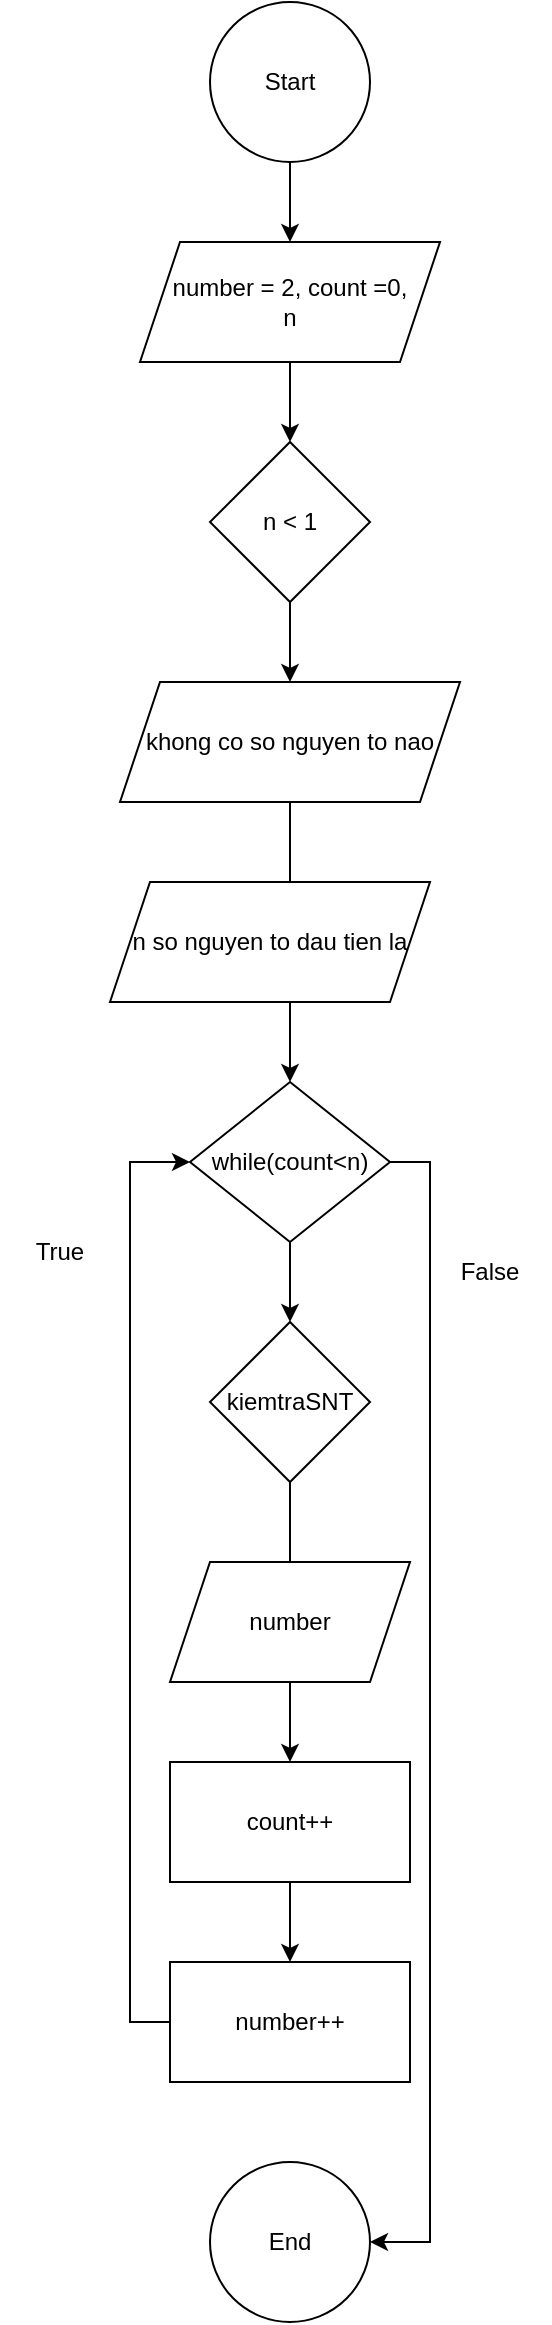 <mxfile version="25.0.3">
  <diagram name="Trang-1" id="XYz5ThSai3l7woocLl6y">
    <mxGraphModel dx="880" dy="468" grid="1" gridSize="10" guides="1" tooltips="1" connect="1" arrows="1" fold="1" page="1" pageScale="1" pageWidth="827" pageHeight="1169" math="0" shadow="0">
      <root>
        <mxCell id="0" />
        <mxCell id="1" parent="0" />
        <mxCell id="cPi2NG6Zsj9aEK77VqmT-1" value="End" style="ellipse;whiteSpace=wrap;html=1;aspect=fixed;" vertex="1" parent="1">
          <mxGeometry x="360" y="1080" width="80" height="80" as="geometry" />
        </mxCell>
        <mxCell id="cPi2NG6Zsj9aEK77VqmT-13" style="edgeStyle=orthogonalEdgeStyle;rounded=0;orthogonalLoop=1;jettySize=auto;html=1;exitX=0.5;exitY=1;exitDx=0;exitDy=0;entryX=0.5;entryY=0;entryDx=0;entryDy=0;" edge="1" parent="1" source="cPi2NG6Zsj9aEK77VqmT-2" target="cPi2NG6Zsj9aEK77VqmT-3">
          <mxGeometry relative="1" as="geometry" />
        </mxCell>
        <mxCell id="cPi2NG6Zsj9aEK77VqmT-2" value="Start" style="ellipse;whiteSpace=wrap;html=1;aspect=fixed;" vertex="1" parent="1">
          <mxGeometry x="360" width="80" height="80" as="geometry" />
        </mxCell>
        <mxCell id="cPi2NG6Zsj9aEK77VqmT-14" style="edgeStyle=orthogonalEdgeStyle;rounded=0;orthogonalLoop=1;jettySize=auto;html=1;exitX=0.5;exitY=1;exitDx=0;exitDy=0;entryX=0.5;entryY=0;entryDx=0;entryDy=0;" edge="1" parent="1" source="cPi2NG6Zsj9aEK77VqmT-3" target="cPi2NG6Zsj9aEK77VqmT-4">
          <mxGeometry relative="1" as="geometry" />
        </mxCell>
        <mxCell id="cPi2NG6Zsj9aEK77VqmT-3" value="number = 2, count =0,&lt;div&gt;n&lt;/div&gt;" style="shape=parallelogram;perimeter=parallelogramPerimeter;whiteSpace=wrap;html=1;fixedSize=1;" vertex="1" parent="1">
          <mxGeometry x="325" y="120" width="150" height="60" as="geometry" />
        </mxCell>
        <mxCell id="cPi2NG6Zsj9aEK77VqmT-15" style="edgeStyle=orthogonalEdgeStyle;rounded=0;orthogonalLoop=1;jettySize=auto;html=1;exitX=0.5;exitY=1;exitDx=0;exitDy=0;entryX=0.5;entryY=0;entryDx=0;entryDy=0;" edge="1" parent="1" source="cPi2NG6Zsj9aEK77VqmT-4" target="cPi2NG6Zsj9aEK77VqmT-5">
          <mxGeometry relative="1" as="geometry" />
        </mxCell>
        <mxCell id="cPi2NG6Zsj9aEK77VqmT-4" value="n &amp;lt; 1" style="rhombus;whiteSpace=wrap;html=1;" vertex="1" parent="1">
          <mxGeometry x="360" y="220" width="80" height="80" as="geometry" />
        </mxCell>
        <mxCell id="cPi2NG6Zsj9aEK77VqmT-16" style="edgeStyle=orthogonalEdgeStyle;rounded=0;orthogonalLoop=1;jettySize=auto;html=1;exitX=0.5;exitY=1;exitDx=0;exitDy=0;entryX=0.5;entryY=0;entryDx=0;entryDy=0;" edge="1" parent="1" source="cPi2NG6Zsj9aEK77VqmT-5" target="cPi2NG6Zsj9aEK77VqmT-7">
          <mxGeometry relative="1" as="geometry" />
        </mxCell>
        <mxCell id="cPi2NG6Zsj9aEK77VqmT-5" value="khong co so nguyen to nao" style="shape=parallelogram;perimeter=parallelogramPerimeter;whiteSpace=wrap;html=1;fixedSize=1;" vertex="1" parent="1">
          <mxGeometry x="315" y="340" width="170" height="60" as="geometry" />
        </mxCell>
        <mxCell id="cPi2NG6Zsj9aEK77VqmT-17" style="edgeStyle=orthogonalEdgeStyle;rounded=0;orthogonalLoop=1;jettySize=auto;html=1;exitX=0.5;exitY=1;exitDx=0;exitDy=0;entryX=0.5;entryY=0;entryDx=0;entryDy=0;" edge="1" parent="1" source="cPi2NG6Zsj9aEK77VqmT-7" target="cPi2NG6Zsj9aEK77VqmT-8">
          <mxGeometry relative="1" as="geometry" />
        </mxCell>
        <mxCell id="cPi2NG6Zsj9aEK77VqmT-22" style="edgeStyle=orthogonalEdgeStyle;rounded=0;orthogonalLoop=1;jettySize=auto;html=1;exitX=1;exitY=0.5;exitDx=0;exitDy=0;entryX=1;entryY=0.5;entryDx=0;entryDy=0;" edge="1" parent="1" source="cPi2NG6Zsj9aEK77VqmT-7" target="cPi2NG6Zsj9aEK77VqmT-1">
          <mxGeometry relative="1" as="geometry" />
        </mxCell>
        <mxCell id="cPi2NG6Zsj9aEK77VqmT-7" value="while(count&amp;lt;n)" style="rhombus;whiteSpace=wrap;html=1;" vertex="1" parent="1">
          <mxGeometry x="350" y="540" width="100" height="80" as="geometry" />
        </mxCell>
        <mxCell id="cPi2NG6Zsj9aEK77VqmT-18" style="edgeStyle=orthogonalEdgeStyle;rounded=0;orthogonalLoop=1;jettySize=auto;html=1;exitX=0.5;exitY=1;exitDx=0;exitDy=0;" edge="1" parent="1" source="cPi2NG6Zsj9aEK77VqmT-8" target="cPi2NG6Zsj9aEK77VqmT-10">
          <mxGeometry relative="1" as="geometry" />
        </mxCell>
        <mxCell id="cPi2NG6Zsj9aEK77VqmT-8" value="kiemtraSNT" style="rhombus;whiteSpace=wrap;html=1;" vertex="1" parent="1">
          <mxGeometry x="360" y="660" width="80" height="80" as="geometry" />
        </mxCell>
        <mxCell id="cPi2NG6Zsj9aEK77VqmT-19" style="edgeStyle=orthogonalEdgeStyle;rounded=0;orthogonalLoop=1;jettySize=auto;html=1;exitX=0.5;exitY=1;exitDx=0;exitDy=0;entryX=0.5;entryY=0;entryDx=0;entryDy=0;" edge="1" parent="1" source="cPi2NG6Zsj9aEK77VqmT-10" target="cPi2NG6Zsj9aEK77VqmT-11">
          <mxGeometry relative="1" as="geometry" />
        </mxCell>
        <mxCell id="cPi2NG6Zsj9aEK77VqmT-10" value="count++" style="rounded=0;whiteSpace=wrap;html=1;" vertex="1" parent="1">
          <mxGeometry x="340" y="880" width="120" height="60" as="geometry" />
        </mxCell>
        <mxCell id="cPi2NG6Zsj9aEK77VqmT-20" style="edgeStyle=orthogonalEdgeStyle;rounded=0;orthogonalLoop=1;jettySize=auto;html=1;exitX=0;exitY=0.5;exitDx=0;exitDy=0;entryX=0;entryY=0.5;entryDx=0;entryDy=0;" edge="1" parent="1" source="cPi2NG6Zsj9aEK77VqmT-11" target="cPi2NG6Zsj9aEK77VqmT-7">
          <mxGeometry relative="1" as="geometry" />
        </mxCell>
        <mxCell id="cPi2NG6Zsj9aEK77VqmT-11" value="number++" style="rounded=0;whiteSpace=wrap;html=1;" vertex="1" parent="1">
          <mxGeometry x="340" y="980" width="120" height="60" as="geometry" />
        </mxCell>
        <mxCell id="cPi2NG6Zsj9aEK77VqmT-23" value="True" style="text;html=1;align=center;verticalAlign=middle;whiteSpace=wrap;rounded=0;" vertex="1" parent="1">
          <mxGeometry x="255" y="610" width="60" height="30" as="geometry" />
        </mxCell>
        <mxCell id="cPi2NG6Zsj9aEK77VqmT-24" value="False" style="text;html=1;align=center;verticalAlign=middle;whiteSpace=wrap;rounded=0;" vertex="1" parent="1">
          <mxGeometry x="470" y="620" width="60" height="30" as="geometry" />
        </mxCell>
        <mxCell id="cPi2NG6Zsj9aEK77VqmT-25" value="n so nguyen to dau tien la" style="shape=parallelogram;perimeter=parallelogramPerimeter;whiteSpace=wrap;html=1;fixedSize=1;" vertex="1" parent="1">
          <mxGeometry x="310" y="440" width="160" height="60" as="geometry" />
        </mxCell>
        <mxCell id="cPi2NG6Zsj9aEK77VqmT-27" value="number" style="shape=parallelogram;perimeter=parallelogramPerimeter;whiteSpace=wrap;html=1;fixedSize=1;" vertex="1" parent="1">
          <mxGeometry x="340" y="780" width="120" height="60" as="geometry" />
        </mxCell>
      </root>
    </mxGraphModel>
  </diagram>
</mxfile>
